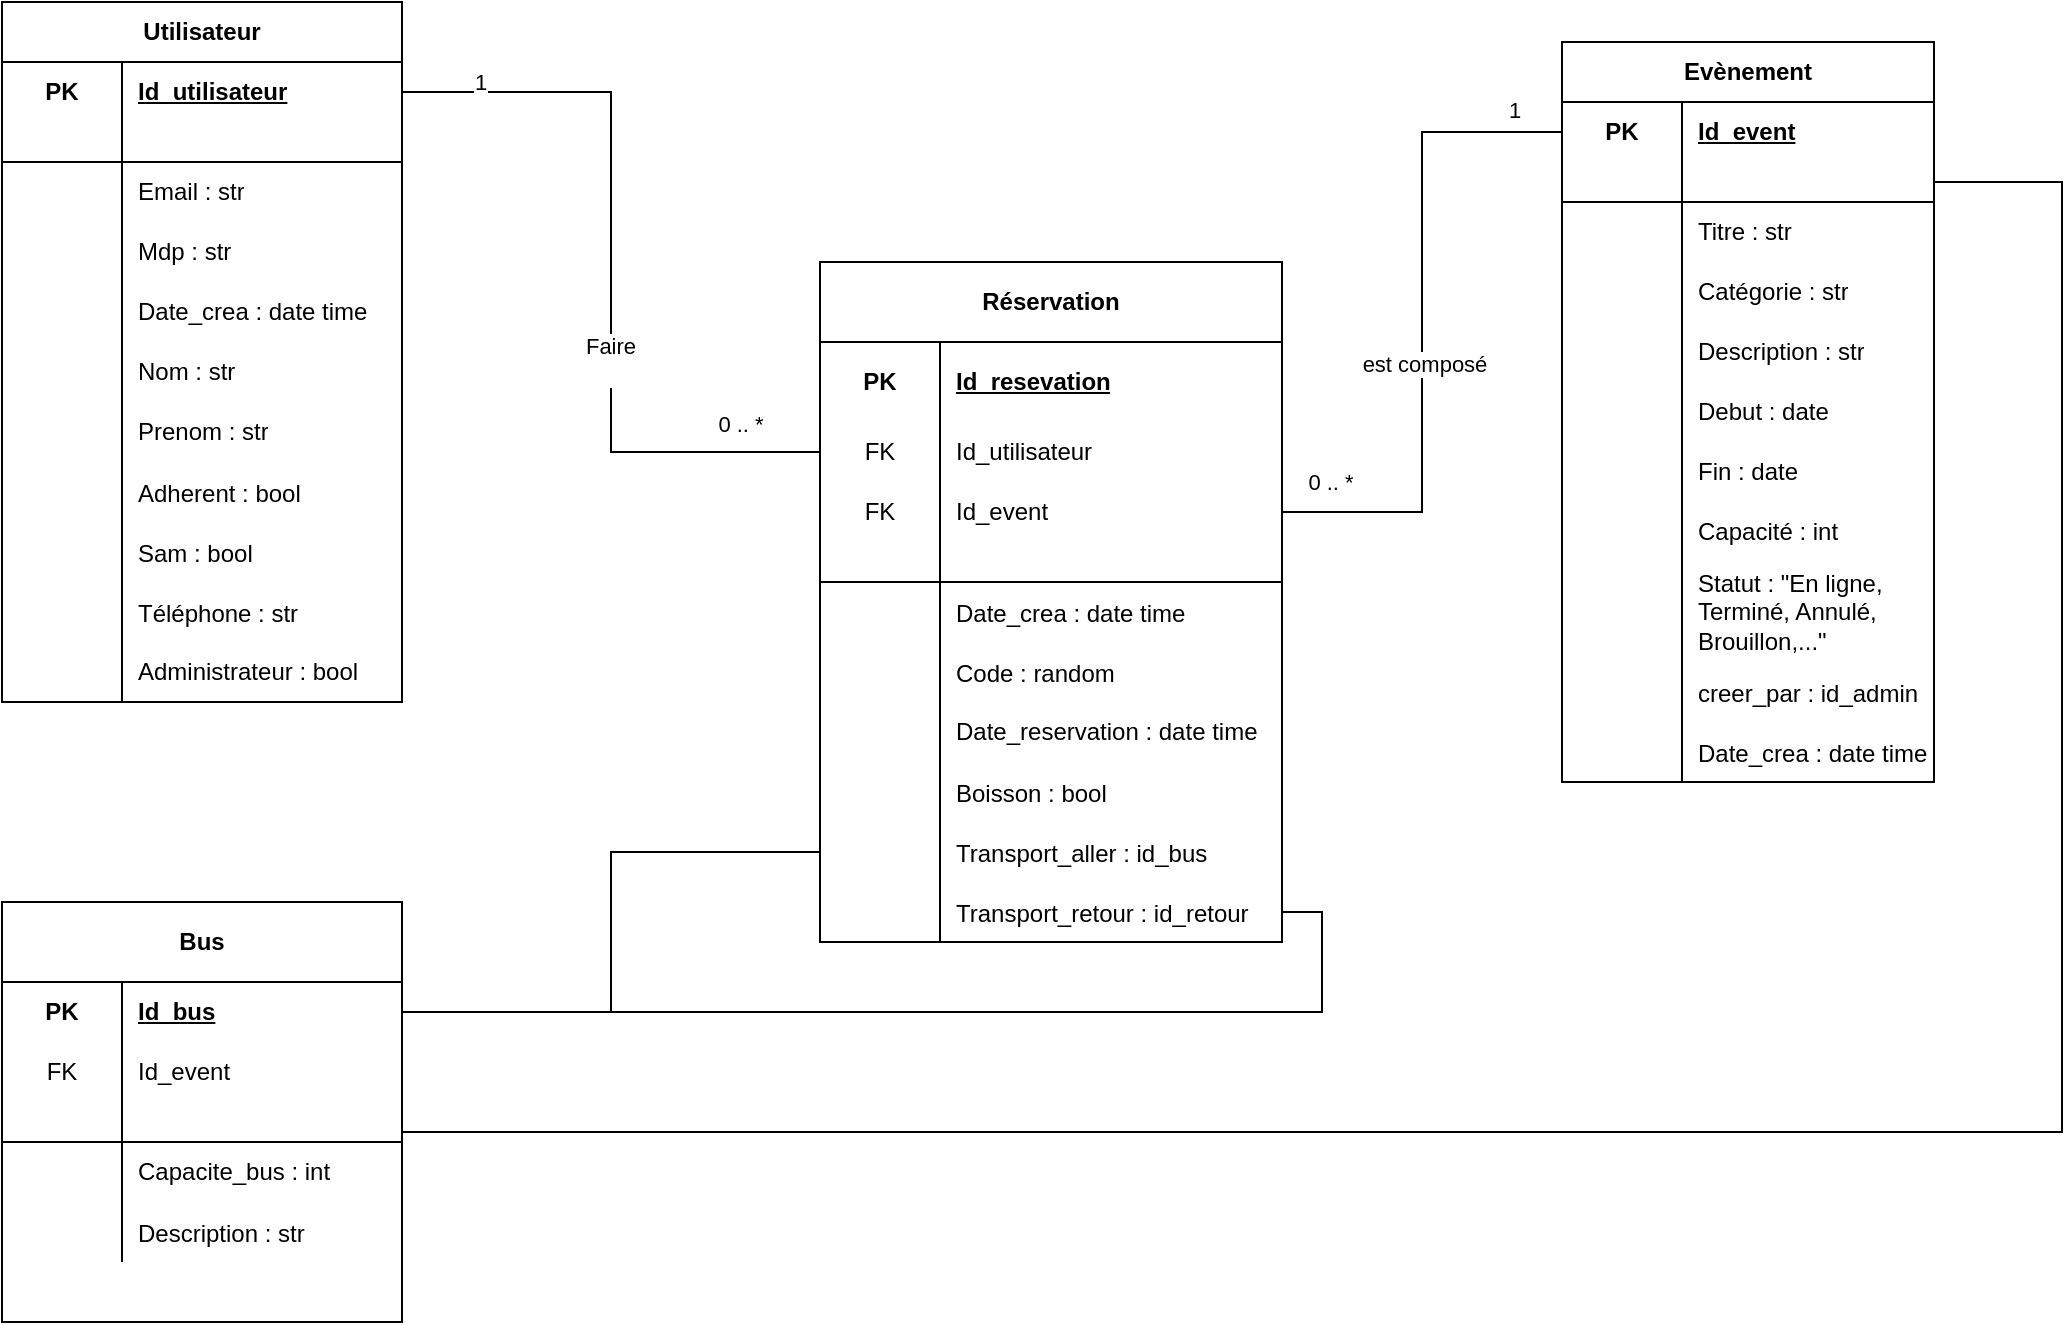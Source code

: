 <mxfile version="28.2.3">
  <diagram name="Page-1" id="7T3RkDwCPcvI0YSuwBQ7">
    <mxGraphModel dx="1184" dy="588" grid="1" gridSize="10" guides="1" tooltips="1" connect="1" arrows="1" fold="1" page="1" pageScale="1" pageWidth="1169" pageHeight="827" math="0" shadow="0">
      <root>
        <mxCell id="0" />
        <mxCell id="1" parent="0" />
        <mxCell id="JRKuyxoz-PXcy8sYNfW_-27" value="Utilisateur" style="shape=table;startSize=30;container=1;collapsible=1;childLayout=tableLayout;fixedRows=1;rowLines=0;fontStyle=1;align=center;resizeLast=1;html=1;whiteSpace=wrap;" parent="1" vertex="1">
          <mxGeometry x="60" y="120" width="200" height="350" as="geometry" />
        </mxCell>
        <mxCell id="JRKuyxoz-PXcy8sYNfW_-28" value="" style="shape=tableRow;horizontal=0;startSize=0;swimlaneHead=0;swimlaneBody=0;fillColor=none;collapsible=0;dropTarget=0;points=[[0,0.5],[1,0.5]];portConstraint=eastwest;top=0;left=0;right=0;bottom=0;html=1;" parent="JRKuyxoz-PXcy8sYNfW_-27" vertex="1">
          <mxGeometry y="30" width="200" height="30" as="geometry" />
        </mxCell>
        <mxCell id="JRKuyxoz-PXcy8sYNfW_-29" value="PK" style="shape=partialRectangle;connectable=0;fillColor=none;top=0;left=0;bottom=0;right=0;fontStyle=1;overflow=hidden;html=1;whiteSpace=wrap;" parent="JRKuyxoz-PXcy8sYNfW_-28" vertex="1">
          <mxGeometry width="60" height="30" as="geometry">
            <mxRectangle width="60" height="30" as="alternateBounds" />
          </mxGeometry>
        </mxCell>
        <mxCell id="JRKuyxoz-PXcy8sYNfW_-30" value="Id_utilisateur" style="shape=partialRectangle;connectable=0;fillColor=none;top=0;left=0;bottom=0;right=0;align=left;spacingLeft=6;fontStyle=5;overflow=hidden;html=1;whiteSpace=wrap;" parent="JRKuyxoz-PXcy8sYNfW_-28" vertex="1">
          <mxGeometry x="60" width="140" height="30" as="geometry">
            <mxRectangle width="140" height="30" as="alternateBounds" />
          </mxGeometry>
        </mxCell>
        <mxCell id="JRKuyxoz-PXcy8sYNfW_-31" value="" style="shape=tableRow;horizontal=0;startSize=0;swimlaneHead=0;swimlaneBody=0;fillColor=none;collapsible=0;dropTarget=0;points=[[0,0.5],[1,0.5]];portConstraint=eastwest;top=0;left=0;right=0;bottom=1;html=1;" parent="JRKuyxoz-PXcy8sYNfW_-27" vertex="1">
          <mxGeometry y="60" width="200" height="20" as="geometry" />
        </mxCell>
        <mxCell id="JRKuyxoz-PXcy8sYNfW_-32" value="" style="shape=partialRectangle;connectable=0;fillColor=none;top=0;left=0;bottom=0;right=0;fontStyle=1;overflow=hidden;html=1;whiteSpace=wrap;" parent="JRKuyxoz-PXcy8sYNfW_-31" vertex="1">
          <mxGeometry width="60" height="20" as="geometry">
            <mxRectangle width="60" height="20" as="alternateBounds" />
          </mxGeometry>
        </mxCell>
        <mxCell id="JRKuyxoz-PXcy8sYNfW_-33" value="" style="shape=partialRectangle;connectable=0;fillColor=none;top=0;left=0;bottom=0;right=0;align=left;spacingLeft=6;fontStyle=5;overflow=hidden;html=1;whiteSpace=wrap;" parent="JRKuyxoz-PXcy8sYNfW_-31" vertex="1">
          <mxGeometry x="60" width="140" height="20" as="geometry">
            <mxRectangle width="140" height="20" as="alternateBounds" />
          </mxGeometry>
        </mxCell>
        <mxCell id="JRKuyxoz-PXcy8sYNfW_-34" value="" style="shape=tableRow;horizontal=0;startSize=0;swimlaneHead=0;swimlaneBody=0;fillColor=none;collapsible=0;dropTarget=0;points=[[0,0.5],[1,0.5]];portConstraint=eastwest;top=0;left=0;right=0;bottom=0;html=1;" parent="JRKuyxoz-PXcy8sYNfW_-27" vertex="1">
          <mxGeometry y="80" width="200" height="30" as="geometry" />
        </mxCell>
        <mxCell id="JRKuyxoz-PXcy8sYNfW_-35" value="" style="shape=partialRectangle;connectable=0;fillColor=none;top=0;left=0;bottom=0;right=0;editable=1;overflow=hidden;html=1;whiteSpace=wrap;" parent="JRKuyxoz-PXcy8sYNfW_-34" vertex="1">
          <mxGeometry width="60" height="30" as="geometry">
            <mxRectangle width="60" height="30" as="alternateBounds" />
          </mxGeometry>
        </mxCell>
        <mxCell id="JRKuyxoz-PXcy8sYNfW_-36" value="Email : str" style="shape=partialRectangle;connectable=0;fillColor=none;top=0;left=0;bottom=0;right=0;align=left;spacingLeft=6;overflow=hidden;html=1;whiteSpace=wrap;" parent="JRKuyxoz-PXcy8sYNfW_-34" vertex="1">
          <mxGeometry x="60" width="140" height="30" as="geometry">
            <mxRectangle width="140" height="30" as="alternateBounds" />
          </mxGeometry>
        </mxCell>
        <mxCell id="JRKuyxoz-PXcy8sYNfW_-37" value="" style="shape=tableRow;horizontal=0;startSize=0;swimlaneHead=0;swimlaneBody=0;fillColor=none;collapsible=0;dropTarget=0;points=[[0,0.5],[1,0.5]];portConstraint=eastwest;top=0;left=0;right=0;bottom=0;html=1;" parent="JRKuyxoz-PXcy8sYNfW_-27" vertex="1">
          <mxGeometry y="110" width="200" height="30" as="geometry" />
        </mxCell>
        <mxCell id="JRKuyxoz-PXcy8sYNfW_-38" value="" style="shape=partialRectangle;connectable=0;fillColor=none;top=0;left=0;bottom=0;right=0;editable=1;overflow=hidden;html=1;whiteSpace=wrap;" parent="JRKuyxoz-PXcy8sYNfW_-37" vertex="1">
          <mxGeometry width="60" height="30" as="geometry">
            <mxRectangle width="60" height="30" as="alternateBounds" />
          </mxGeometry>
        </mxCell>
        <mxCell id="JRKuyxoz-PXcy8sYNfW_-39" value="Mdp : str" style="shape=partialRectangle;connectable=0;fillColor=none;top=0;left=0;bottom=0;right=0;align=left;spacingLeft=6;overflow=hidden;html=1;whiteSpace=wrap;" parent="JRKuyxoz-PXcy8sYNfW_-37" vertex="1">
          <mxGeometry x="60" width="140" height="30" as="geometry">
            <mxRectangle width="140" height="30" as="alternateBounds" />
          </mxGeometry>
        </mxCell>
        <mxCell id="D_6ku0pOQuccuG8OBl92-4" value="" style="shape=tableRow;horizontal=0;startSize=0;swimlaneHead=0;swimlaneBody=0;fillColor=none;collapsible=0;dropTarget=0;points=[[0,0.5],[1,0.5]];portConstraint=eastwest;top=0;left=0;right=0;bottom=0;html=1;" parent="JRKuyxoz-PXcy8sYNfW_-27" vertex="1">
          <mxGeometry y="140" width="200" height="30" as="geometry" />
        </mxCell>
        <mxCell id="D_6ku0pOQuccuG8OBl92-5" value="" style="shape=partialRectangle;connectable=0;fillColor=none;top=0;left=0;bottom=0;right=0;editable=1;overflow=hidden;html=1;whiteSpace=wrap;" parent="D_6ku0pOQuccuG8OBl92-4" vertex="1">
          <mxGeometry width="60" height="30" as="geometry">
            <mxRectangle width="60" height="30" as="alternateBounds" />
          </mxGeometry>
        </mxCell>
        <mxCell id="D_6ku0pOQuccuG8OBl92-6" value="Date_crea : date time" style="shape=partialRectangle;connectable=0;fillColor=none;top=0;left=0;bottom=0;right=0;align=left;spacingLeft=6;overflow=hidden;html=1;whiteSpace=wrap;" parent="D_6ku0pOQuccuG8OBl92-4" vertex="1">
          <mxGeometry x="60" width="140" height="30" as="geometry">
            <mxRectangle width="140" height="30" as="alternateBounds" />
          </mxGeometry>
        </mxCell>
        <mxCell id="D_6ku0pOQuccuG8OBl92-7" value="" style="shape=tableRow;horizontal=0;startSize=0;swimlaneHead=0;swimlaneBody=0;fillColor=none;collapsible=0;dropTarget=0;points=[[0,0.5],[1,0.5]];portConstraint=eastwest;top=0;left=0;right=0;bottom=0;html=1;" parent="JRKuyxoz-PXcy8sYNfW_-27" vertex="1">
          <mxGeometry y="170" width="200" height="30" as="geometry" />
        </mxCell>
        <mxCell id="D_6ku0pOQuccuG8OBl92-8" value="" style="shape=partialRectangle;connectable=0;fillColor=none;top=0;left=0;bottom=0;right=0;editable=1;overflow=hidden;html=1;whiteSpace=wrap;" parent="D_6ku0pOQuccuG8OBl92-7" vertex="1">
          <mxGeometry width="60" height="30" as="geometry">
            <mxRectangle width="60" height="30" as="alternateBounds" />
          </mxGeometry>
        </mxCell>
        <mxCell id="D_6ku0pOQuccuG8OBl92-9" value="Nom : str" style="shape=partialRectangle;connectable=0;fillColor=none;top=0;left=0;bottom=0;right=0;align=left;spacingLeft=6;overflow=hidden;html=1;whiteSpace=wrap;" parent="D_6ku0pOQuccuG8OBl92-7" vertex="1">
          <mxGeometry x="60" width="140" height="30" as="geometry">
            <mxRectangle width="140" height="30" as="alternateBounds" />
          </mxGeometry>
        </mxCell>
        <mxCell id="D_6ku0pOQuccuG8OBl92-10" value="" style="shape=tableRow;horizontal=0;startSize=0;swimlaneHead=0;swimlaneBody=0;fillColor=none;collapsible=0;dropTarget=0;points=[[0,0.5],[1,0.5]];portConstraint=eastwest;top=0;left=0;right=0;bottom=0;html=1;" parent="JRKuyxoz-PXcy8sYNfW_-27" vertex="1">
          <mxGeometry y="200" width="200" height="30" as="geometry" />
        </mxCell>
        <mxCell id="D_6ku0pOQuccuG8OBl92-11" value="" style="shape=partialRectangle;connectable=0;fillColor=none;top=0;left=0;bottom=0;right=0;editable=1;overflow=hidden;html=1;whiteSpace=wrap;" parent="D_6ku0pOQuccuG8OBl92-10" vertex="1">
          <mxGeometry width="60" height="30" as="geometry">
            <mxRectangle width="60" height="30" as="alternateBounds" />
          </mxGeometry>
        </mxCell>
        <mxCell id="D_6ku0pOQuccuG8OBl92-12" value="Prenom : str" style="shape=partialRectangle;connectable=0;fillColor=none;top=0;left=0;bottom=0;right=0;align=left;spacingLeft=6;overflow=hidden;html=1;whiteSpace=wrap;" parent="D_6ku0pOQuccuG8OBl92-10" vertex="1">
          <mxGeometry x="60" width="140" height="30" as="geometry">
            <mxRectangle width="140" height="30" as="alternateBounds" />
          </mxGeometry>
        </mxCell>
        <mxCell id="5gYkicxAZJYEm7UIIAIP-82" value="" style="shape=tableRow;horizontal=0;startSize=0;swimlaneHead=0;swimlaneBody=0;fillColor=none;collapsible=0;dropTarget=0;points=[[0,0.5],[1,0.5]];portConstraint=eastwest;top=0;left=0;right=0;bottom=0;" parent="JRKuyxoz-PXcy8sYNfW_-27" vertex="1">
          <mxGeometry y="230" width="200" height="30" as="geometry" />
        </mxCell>
        <mxCell id="5gYkicxAZJYEm7UIIAIP-83" value="" style="shape=partialRectangle;connectable=0;fillColor=none;top=0;left=0;bottom=0;right=0;editable=1;overflow=hidden;" parent="5gYkicxAZJYEm7UIIAIP-82" vertex="1">
          <mxGeometry width="60" height="30" as="geometry">
            <mxRectangle width="60" height="30" as="alternateBounds" />
          </mxGeometry>
        </mxCell>
        <mxCell id="5gYkicxAZJYEm7UIIAIP-84" value="Adherent : bool" style="shape=partialRectangle;connectable=0;fillColor=none;top=0;left=0;bottom=0;right=0;align=left;spacingLeft=6;overflow=hidden;" parent="5gYkicxAZJYEm7UIIAIP-82" vertex="1">
          <mxGeometry x="60" width="140" height="30" as="geometry">
            <mxRectangle width="140" height="30" as="alternateBounds" />
          </mxGeometry>
        </mxCell>
        <mxCell id="5gYkicxAZJYEm7UIIAIP-85" value="" style="shape=tableRow;horizontal=0;startSize=0;swimlaneHead=0;swimlaneBody=0;fillColor=none;collapsible=0;dropTarget=0;points=[[0,0.5],[1,0.5]];portConstraint=eastwest;top=0;left=0;right=0;bottom=0;" parent="JRKuyxoz-PXcy8sYNfW_-27" vertex="1">
          <mxGeometry y="260" width="200" height="30" as="geometry" />
        </mxCell>
        <mxCell id="5gYkicxAZJYEm7UIIAIP-86" value="" style="shape=partialRectangle;connectable=0;fillColor=none;top=0;left=0;bottom=0;right=0;editable=1;overflow=hidden;" parent="5gYkicxAZJYEm7UIIAIP-85" vertex="1">
          <mxGeometry width="60" height="30" as="geometry">
            <mxRectangle width="60" height="30" as="alternateBounds" />
          </mxGeometry>
        </mxCell>
        <mxCell id="5gYkicxAZJYEm7UIIAIP-87" value="Sam : bool" style="shape=partialRectangle;connectable=0;fillColor=none;top=0;left=0;bottom=0;right=0;align=left;spacingLeft=6;overflow=hidden;" parent="5gYkicxAZJYEm7UIIAIP-85" vertex="1">
          <mxGeometry x="60" width="140" height="30" as="geometry">
            <mxRectangle width="140" height="30" as="alternateBounds" />
          </mxGeometry>
        </mxCell>
        <mxCell id="5gYkicxAZJYEm7UIIAIP-73" value="" style="shape=tableRow;horizontal=0;startSize=0;swimlaneHead=0;swimlaneBody=0;fillColor=none;collapsible=0;dropTarget=0;points=[[0,0.5],[1,0.5]];portConstraint=eastwest;top=0;left=0;right=0;bottom=0;" parent="JRKuyxoz-PXcy8sYNfW_-27" vertex="1">
          <mxGeometry y="290" width="200" height="30" as="geometry" />
        </mxCell>
        <mxCell id="5gYkicxAZJYEm7UIIAIP-74" value="" style="shape=partialRectangle;connectable=0;fillColor=none;top=0;left=0;bottom=0;right=0;editable=1;overflow=hidden;" parent="5gYkicxAZJYEm7UIIAIP-73" vertex="1">
          <mxGeometry width="60" height="30" as="geometry">
            <mxRectangle width="60" height="30" as="alternateBounds" />
          </mxGeometry>
        </mxCell>
        <mxCell id="5gYkicxAZJYEm7UIIAIP-75" value="Téléphone : str" style="shape=partialRectangle;connectable=0;fillColor=none;top=0;left=0;bottom=0;right=0;align=left;spacingLeft=6;overflow=hidden;" parent="5gYkicxAZJYEm7UIIAIP-73" vertex="1">
          <mxGeometry x="60" width="140" height="30" as="geometry">
            <mxRectangle width="140" height="30" as="alternateBounds" />
          </mxGeometry>
        </mxCell>
        <mxCell id="D_6ku0pOQuccuG8OBl92-13" value="" style="shape=tableRow;horizontal=0;startSize=0;swimlaneHead=0;swimlaneBody=0;fillColor=none;collapsible=0;dropTarget=0;points=[[0,0.5],[1,0.5]];portConstraint=eastwest;top=0;left=0;right=0;bottom=0;html=1;" parent="JRKuyxoz-PXcy8sYNfW_-27" vertex="1">
          <mxGeometry y="320" width="200" height="30" as="geometry" />
        </mxCell>
        <mxCell id="D_6ku0pOQuccuG8OBl92-14" value="" style="shape=partialRectangle;connectable=0;fillColor=none;top=0;left=0;bottom=0;right=0;editable=1;overflow=hidden;html=1;whiteSpace=wrap;" parent="D_6ku0pOQuccuG8OBl92-13" vertex="1">
          <mxGeometry width="60" height="30" as="geometry">
            <mxRectangle width="60" height="30" as="alternateBounds" />
          </mxGeometry>
        </mxCell>
        <mxCell id="D_6ku0pOQuccuG8OBl92-15" value="Administrateur : bool" style="shape=partialRectangle;connectable=0;fillColor=none;top=0;left=0;bottom=0;right=0;align=left;spacingLeft=6;overflow=hidden;html=1;whiteSpace=wrap;" parent="D_6ku0pOQuccuG8OBl92-13" vertex="1">
          <mxGeometry x="60" width="140" height="30" as="geometry">
            <mxRectangle width="140" height="30" as="alternateBounds" />
          </mxGeometry>
        </mxCell>
        <mxCell id="JRKuyxoz-PXcy8sYNfW_-40" value="Evènement" style="shape=table;startSize=30;container=1;collapsible=1;childLayout=tableLayout;fixedRows=1;rowLines=0;fontStyle=1;align=center;resizeLast=1;html=1;whiteSpace=wrap;" parent="1" vertex="1">
          <mxGeometry x="840" y="140" width="186" height="370" as="geometry" />
        </mxCell>
        <mxCell id="JRKuyxoz-PXcy8sYNfW_-41" value="" style="shape=tableRow;horizontal=0;startSize=0;swimlaneHead=0;swimlaneBody=0;fillColor=none;collapsible=0;dropTarget=0;points=[[0,0.5],[1,0.5]];portConstraint=eastwest;top=0;left=0;right=0;bottom=0;html=1;" parent="JRKuyxoz-PXcy8sYNfW_-40" vertex="1">
          <mxGeometry y="30" width="186" height="30" as="geometry" />
        </mxCell>
        <mxCell id="JRKuyxoz-PXcy8sYNfW_-42" value="PK" style="shape=partialRectangle;connectable=0;fillColor=none;top=0;left=0;bottom=0;right=0;fontStyle=1;overflow=hidden;html=1;whiteSpace=wrap;" parent="JRKuyxoz-PXcy8sYNfW_-41" vertex="1">
          <mxGeometry width="60" height="30" as="geometry">
            <mxRectangle width="60" height="30" as="alternateBounds" />
          </mxGeometry>
        </mxCell>
        <mxCell id="JRKuyxoz-PXcy8sYNfW_-43" value="Id_event" style="shape=partialRectangle;connectable=0;fillColor=none;top=0;left=0;bottom=0;right=0;align=left;spacingLeft=6;fontStyle=5;overflow=hidden;html=1;whiteSpace=wrap;" parent="JRKuyxoz-PXcy8sYNfW_-41" vertex="1">
          <mxGeometry x="60" width="126" height="30" as="geometry">
            <mxRectangle width="126" height="30" as="alternateBounds" />
          </mxGeometry>
        </mxCell>
        <mxCell id="JRKuyxoz-PXcy8sYNfW_-44" value="" style="shape=tableRow;horizontal=0;startSize=0;swimlaneHead=0;swimlaneBody=0;fillColor=none;collapsible=0;dropTarget=0;points=[[0,0.5],[1,0.5]];portConstraint=eastwest;top=0;left=0;right=0;bottom=1;html=1;" parent="JRKuyxoz-PXcy8sYNfW_-40" vertex="1">
          <mxGeometry y="60" width="186" height="20" as="geometry" />
        </mxCell>
        <mxCell id="JRKuyxoz-PXcy8sYNfW_-45" value="" style="shape=partialRectangle;connectable=0;fillColor=none;top=0;left=0;bottom=0;right=0;fontStyle=1;overflow=hidden;html=1;whiteSpace=wrap;" parent="JRKuyxoz-PXcy8sYNfW_-44" vertex="1">
          <mxGeometry width="60" height="20" as="geometry">
            <mxRectangle width="60" height="20" as="alternateBounds" />
          </mxGeometry>
        </mxCell>
        <mxCell id="JRKuyxoz-PXcy8sYNfW_-46" value="" style="shape=partialRectangle;connectable=0;fillColor=none;top=0;left=0;bottom=0;right=0;align=left;spacingLeft=6;fontStyle=5;overflow=hidden;html=1;whiteSpace=wrap;" parent="JRKuyxoz-PXcy8sYNfW_-44" vertex="1">
          <mxGeometry x="60" width="126" height="20" as="geometry">
            <mxRectangle width="126" height="20" as="alternateBounds" />
          </mxGeometry>
        </mxCell>
        <mxCell id="JRKuyxoz-PXcy8sYNfW_-47" value="" style="shape=tableRow;horizontal=0;startSize=0;swimlaneHead=0;swimlaneBody=0;fillColor=none;collapsible=0;dropTarget=0;points=[[0,0.5],[1,0.5]];portConstraint=eastwest;top=0;left=0;right=0;bottom=0;html=1;" parent="JRKuyxoz-PXcy8sYNfW_-40" vertex="1">
          <mxGeometry y="80" width="186" height="30" as="geometry" />
        </mxCell>
        <mxCell id="JRKuyxoz-PXcy8sYNfW_-48" value="" style="shape=partialRectangle;connectable=0;fillColor=none;top=0;left=0;bottom=0;right=0;editable=1;overflow=hidden;html=1;whiteSpace=wrap;" parent="JRKuyxoz-PXcy8sYNfW_-47" vertex="1">
          <mxGeometry width="60" height="30" as="geometry">
            <mxRectangle width="60" height="30" as="alternateBounds" />
          </mxGeometry>
        </mxCell>
        <mxCell id="JRKuyxoz-PXcy8sYNfW_-49" value="Titre : str" style="shape=partialRectangle;connectable=0;fillColor=none;top=0;left=0;bottom=0;right=0;align=left;spacingLeft=6;overflow=hidden;html=1;whiteSpace=wrap;" parent="JRKuyxoz-PXcy8sYNfW_-47" vertex="1">
          <mxGeometry x="60" width="126" height="30" as="geometry">
            <mxRectangle width="126" height="30" as="alternateBounds" />
          </mxGeometry>
        </mxCell>
        <mxCell id="JRKuyxoz-PXcy8sYNfW_-50" value="" style="shape=tableRow;horizontal=0;startSize=0;swimlaneHead=0;swimlaneBody=0;fillColor=none;collapsible=0;dropTarget=0;points=[[0,0.5],[1,0.5]];portConstraint=eastwest;top=0;left=0;right=0;bottom=0;html=1;" parent="JRKuyxoz-PXcy8sYNfW_-40" vertex="1">
          <mxGeometry y="110" width="186" height="30" as="geometry" />
        </mxCell>
        <mxCell id="JRKuyxoz-PXcy8sYNfW_-51" value="" style="shape=partialRectangle;connectable=0;fillColor=none;top=0;left=0;bottom=0;right=0;editable=1;overflow=hidden;html=1;whiteSpace=wrap;" parent="JRKuyxoz-PXcy8sYNfW_-50" vertex="1">
          <mxGeometry width="60" height="30" as="geometry">
            <mxRectangle width="60" height="30" as="alternateBounds" />
          </mxGeometry>
        </mxCell>
        <mxCell id="JRKuyxoz-PXcy8sYNfW_-52" value="Catégorie : str" style="shape=partialRectangle;connectable=0;fillColor=none;top=0;left=0;bottom=0;right=0;align=left;spacingLeft=6;overflow=hidden;html=1;whiteSpace=wrap;" parent="JRKuyxoz-PXcy8sYNfW_-50" vertex="1">
          <mxGeometry x="60" width="126" height="30" as="geometry">
            <mxRectangle width="126" height="30" as="alternateBounds" />
          </mxGeometry>
        </mxCell>
        <mxCell id="JRKuyxoz-PXcy8sYNfW_-54" value="" style="shape=tableRow;horizontal=0;startSize=0;swimlaneHead=0;swimlaneBody=0;fillColor=none;collapsible=0;dropTarget=0;points=[[0,0.5],[1,0.5]];portConstraint=eastwest;top=0;left=0;right=0;bottom=0;html=1;" parent="JRKuyxoz-PXcy8sYNfW_-40" vertex="1">
          <mxGeometry y="140" width="186" height="30" as="geometry" />
        </mxCell>
        <mxCell id="JRKuyxoz-PXcy8sYNfW_-55" value="" style="shape=partialRectangle;connectable=0;fillColor=none;top=0;left=0;bottom=0;right=0;editable=1;overflow=hidden;html=1;whiteSpace=wrap;" parent="JRKuyxoz-PXcy8sYNfW_-54" vertex="1">
          <mxGeometry width="60" height="30" as="geometry">
            <mxRectangle width="60" height="30" as="alternateBounds" />
          </mxGeometry>
        </mxCell>
        <mxCell id="JRKuyxoz-PXcy8sYNfW_-56" value="Description : str" style="shape=partialRectangle;connectable=0;fillColor=none;top=0;left=0;bottom=0;right=0;align=left;spacingLeft=6;overflow=hidden;html=1;whiteSpace=wrap;" parent="JRKuyxoz-PXcy8sYNfW_-54" vertex="1">
          <mxGeometry x="60" width="126" height="30" as="geometry">
            <mxRectangle width="126" height="30" as="alternateBounds" />
          </mxGeometry>
        </mxCell>
        <mxCell id="JRKuyxoz-PXcy8sYNfW_-57" value="" style="shape=tableRow;horizontal=0;startSize=0;swimlaneHead=0;swimlaneBody=0;fillColor=none;collapsible=0;dropTarget=0;points=[[0,0.5],[1,0.5]];portConstraint=eastwest;top=0;left=0;right=0;bottom=0;html=1;" parent="JRKuyxoz-PXcy8sYNfW_-40" vertex="1">
          <mxGeometry y="170" width="186" height="30" as="geometry" />
        </mxCell>
        <mxCell id="JRKuyxoz-PXcy8sYNfW_-58" value="" style="shape=partialRectangle;connectable=0;fillColor=none;top=0;left=0;bottom=0;right=0;editable=1;overflow=hidden;html=1;whiteSpace=wrap;" parent="JRKuyxoz-PXcy8sYNfW_-57" vertex="1">
          <mxGeometry width="60" height="30" as="geometry">
            <mxRectangle width="60" height="30" as="alternateBounds" />
          </mxGeometry>
        </mxCell>
        <mxCell id="JRKuyxoz-PXcy8sYNfW_-59" value="Debut : date" style="shape=partialRectangle;connectable=0;fillColor=none;top=0;left=0;bottom=0;right=0;align=left;spacingLeft=6;overflow=hidden;html=1;whiteSpace=wrap;" parent="JRKuyxoz-PXcy8sYNfW_-57" vertex="1">
          <mxGeometry x="60" width="126" height="30" as="geometry">
            <mxRectangle width="126" height="30" as="alternateBounds" />
          </mxGeometry>
        </mxCell>
        <mxCell id="JRKuyxoz-PXcy8sYNfW_-79" value="" style="shape=tableRow;horizontal=0;startSize=0;swimlaneHead=0;swimlaneBody=0;fillColor=none;collapsible=0;dropTarget=0;points=[[0,0.5],[1,0.5]];portConstraint=eastwest;top=0;left=0;right=0;bottom=0;html=1;" parent="JRKuyxoz-PXcy8sYNfW_-40" vertex="1">
          <mxGeometry y="200" width="186" height="30" as="geometry" />
        </mxCell>
        <mxCell id="JRKuyxoz-PXcy8sYNfW_-80" value="" style="shape=partialRectangle;connectable=0;fillColor=none;top=0;left=0;bottom=0;right=0;editable=1;overflow=hidden;html=1;whiteSpace=wrap;" parent="JRKuyxoz-PXcy8sYNfW_-79" vertex="1">
          <mxGeometry width="60" height="30" as="geometry">
            <mxRectangle width="60" height="30" as="alternateBounds" />
          </mxGeometry>
        </mxCell>
        <mxCell id="JRKuyxoz-PXcy8sYNfW_-81" value="Fin : date" style="shape=partialRectangle;connectable=0;fillColor=none;top=0;left=0;bottom=0;right=0;align=left;spacingLeft=6;overflow=hidden;html=1;whiteSpace=wrap;" parent="JRKuyxoz-PXcy8sYNfW_-79" vertex="1">
          <mxGeometry x="60" width="126" height="30" as="geometry">
            <mxRectangle width="126" height="30" as="alternateBounds" />
          </mxGeometry>
        </mxCell>
        <mxCell id="JRKuyxoz-PXcy8sYNfW_-82" value="" style="shape=tableRow;horizontal=0;startSize=0;swimlaneHead=0;swimlaneBody=0;fillColor=none;collapsible=0;dropTarget=0;points=[[0,0.5],[1,0.5]];portConstraint=eastwest;top=0;left=0;right=0;bottom=0;html=1;" parent="JRKuyxoz-PXcy8sYNfW_-40" vertex="1">
          <mxGeometry y="230" width="186" height="30" as="geometry" />
        </mxCell>
        <mxCell id="JRKuyxoz-PXcy8sYNfW_-83" value="" style="shape=partialRectangle;connectable=0;fillColor=none;top=0;left=0;bottom=0;right=0;editable=1;overflow=hidden;html=1;whiteSpace=wrap;" parent="JRKuyxoz-PXcy8sYNfW_-82" vertex="1">
          <mxGeometry width="60" height="30" as="geometry">
            <mxRectangle width="60" height="30" as="alternateBounds" />
          </mxGeometry>
        </mxCell>
        <mxCell id="JRKuyxoz-PXcy8sYNfW_-84" value="Capacité : int" style="shape=partialRectangle;connectable=0;fillColor=none;top=0;left=0;bottom=0;right=0;align=left;spacingLeft=6;overflow=hidden;html=1;whiteSpace=wrap;" parent="JRKuyxoz-PXcy8sYNfW_-82" vertex="1">
          <mxGeometry x="60" width="126" height="30" as="geometry">
            <mxRectangle width="126" height="30" as="alternateBounds" />
          </mxGeometry>
        </mxCell>
        <mxCell id="JRKuyxoz-PXcy8sYNfW_-88" value="" style="shape=tableRow;horizontal=0;startSize=0;swimlaneHead=0;swimlaneBody=0;fillColor=none;collapsible=0;dropTarget=0;points=[[0,0.5],[1,0.5]];portConstraint=eastwest;top=0;left=0;right=0;bottom=0;html=1;" parent="JRKuyxoz-PXcy8sYNfW_-40" vertex="1">
          <mxGeometry y="260" width="186" height="50" as="geometry" />
        </mxCell>
        <mxCell id="JRKuyxoz-PXcy8sYNfW_-89" value="" style="shape=partialRectangle;connectable=0;fillColor=none;top=0;left=0;bottom=0;right=0;editable=1;overflow=hidden;html=1;whiteSpace=wrap;" parent="JRKuyxoz-PXcy8sYNfW_-88" vertex="1">
          <mxGeometry width="60" height="50" as="geometry">
            <mxRectangle width="60" height="50" as="alternateBounds" />
          </mxGeometry>
        </mxCell>
        <mxCell id="JRKuyxoz-PXcy8sYNfW_-90" value="Statut : &quot;En ligne, Terminé, Annulé, Brouillon,...&quot;&amp;nbsp;&amp;nbsp;" style="shape=partialRectangle;connectable=0;fillColor=none;top=0;left=0;bottom=0;right=0;align=left;spacingLeft=6;overflow=hidden;html=1;whiteSpace=wrap;" parent="JRKuyxoz-PXcy8sYNfW_-88" vertex="1">
          <mxGeometry x="60" width="126" height="50" as="geometry">
            <mxRectangle width="126" height="50" as="alternateBounds" />
          </mxGeometry>
        </mxCell>
        <mxCell id="5gYkicxAZJYEm7UIIAIP-107" value="" style="shape=tableRow;horizontal=0;startSize=0;swimlaneHead=0;swimlaneBody=0;fillColor=none;collapsible=0;dropTarget=0;points=[[0,0.5],[1,0.5]];portConstraint=eastwest;top=0;left=0;right=0;bottom=0;" parent="JRKuyxoz-PXcy8sYNfW_-40" vertex="1">
          <mxGeometry y="310" width="186" height="30" as="geometry" />
        </mxCell>
        <mxCell id="5gYkicxAZJYEm7UIIAIP-108" value="" style="shape=partialRectangle;connectable=0;fillColor=none;top=0;left=0;bottom=0;right=0;editable=1;overflow=hidden;" parent="5gYkicxAZJYEm7UIIAIP-107" vertex="1">
          <mxGeometry width="60" height="30" as="geometry">
            <mxRectangle width="60" height="30" as="alternateBounds" />
          </mxGeometry>
        </mxCell>
        <mxCell id="5gYkicxAZJYEm7UIIAIP-109" value="creer_par : id_admin" style="shape=partialRectangle;connectable=0;fillColor=none;top=0;left=0;bottom=0;right=0;align=left;spacingLeft=6;overflow=hidden;" parent="5gYkicxAZJYEm7UIIAIP-107" vertex="1">
          <mxGeometry x="60" width="126" height="30" as="geometry">
            <mxRectangle width="126" height="30" as="alternateBounds" />
          </mxGeometry>
        </mxCell>
        <mxCell id="5gYkicxAZJYEm7UIIAIP-114" value="" style="shape=tableRow;horizontal=0;startSize=0;swimlaneHead=0;swimlaneBody=0;fillColor=none;collapsible=0;dropTarget=0;points=[[0,0.5],[1,0.5]];portConstraint=eastwest;top=0;left=0;right=0;bottom=0;" parent="JRKuyxoz-PXcy8sYNfW_-40" vertex="1">
          <mxGeometry y="340" width="186" height="30" as="geometry" />
        </mxCell>
        <mxCell id="5gYkicxAZJYEm7UIIAIP-115" value="" style="shape=partialRectangle;connectable=0;fillColor=none;top=0;left=0;bottom=0;right=0;editable=1;overflow=hidden;" parent="5gYkicxAZJYEm7UIIAIP-114" vertex="1">
          <mxGeometry width="60" height="30" as="geometry">
            <mxRectangle width="60" height="30" as="alternateBounds" />
          </mxGeometry>
        </mxCell>
        <mxCell id="5gYkicxAZJYEm7UIIAIP-116" value="Date_crea : date time" style="shape=partialRectangle;connectable=0;fillColor=none;top=0;left=0;bottom=0;right=0;align=left;spacingLeft=6;overflow=hidden;" parent="5gYkicxAZJYEm7UIIAIP-114" vertex="1">
          <mxGeometry x="60" width="126" height="30" as="geometry">
            <mxRectangle width="126" height="30" as="alternateBounds" />
          </mxGeometry>
        </mxCell>
        <mxCell id="JRKuyxoz-PXcy8sYNfW_-14" value="Réservation" style="shape=table;startSize=40;container=1;collapsible=1;childLayout=tableLayout;fixedRows=1;rowLines=0;fontStyle=1;align=center;resizeLast=1;html=1;whiteSpace=wrap;movable=1;resizable=1;rotatable=1;deletable=1;editable=1;locked=0;connectable=1;" parent="1" vertex="1">
          <mxGeometry x="469" y="250" width="231" height="340" as="geometry" />
        </mxCell>
        <mxCell id="JRKuyxoz-PXcy8sYNfW_-15" value="" style="shape=tableRow;horizontal=0;startSize=0;swimlaneHead=0;swimlaneBody=0;fillColor=none;collapsible=0;dropTarget=0;points=[[0,0.5],[1,0.5]];portConstraint=eastwest;top=0;left=0;right=0;bottom=0;html=1;" parent="JRKuyxoz-PXcy8sYNfW_-14" vertex="1">
          <mxGeometry y="40" width="231" height="40" as="geometry" />
        </mxCell>
        <mxCell id="JRKuyxoz-PXcy8sYNfW_-16" value="PK" style="shape=partialRectangle;connectable=0;fillColor=none;top=0;left=0;bottom=0;right=0;fontStyle=1;overflow=hidden;html=1;whiteSpace=wrap;" parent="JRKuyxoz-PXcy8sYNfW_-15" vertex="1">
          <mxGeometry width="60" height="40" as="geometry">
            <mxRectangle width="60" height="40" as="alternateBounds" />
          </mxGeometry>
        </mxCell>
        <mxCell id="JRKuyxoz-PXcy8sYNfW_-17" value="Id_resevation" style="shape=partialRectangle;connectable=0;fillColor=none;top=0;left=0;bottom=0;right=0;align=left;spacingLeft=6;fontStyle=5;overflow=hidden;html=1;whiteSpace=wrap;" parent="JRKuyxoz-PXcy8sYNfW_-15" vertex="1">
          <mxGeometry x="60" width="171" height="40" as="geometry">
            <mxRectangle width="171" height="40" as="alternateBounds" />
          </mxGeometry>
        </mxCell>
        <mxCell id="5gYkicxAZJYEm7UIIAIP-54" value="" style="shape=tableRow;horizontal=0;startSize=0;swimlaneHead=0;swimlaneBody=0;fillColor=none;collapsible=0;dropTarget=0;points=[[0,0.5],[1,0.5]];portConstraint=eastwest;top=0;left=0;right=0;bottom=0;" parent="JRKuyxoz-PXcy8sYNfW_-14" vertex="1">
          <mxGeometry y="80" width="231" height="30" as="geometry" />
        </mxCell>
        <mxCell id="5gYkicxAZJYEm7UIIAIP-55" value="FK" style="shape=partialRectangle;connectable=0;fillColor=none;top=0;left=0;bottom=0;right=0;fontStyle=0;overflow=hidden;whiteSpace=wrap;html=1;" parent="5gYkicxAZJYEm7UIIAIP-54" vertex="1">
          <mxGeometry width="60" height="30" as="geometry">
            <mxRectangle width="60" height="30" as="alternateBounds" />
          </mxGeometry>
        </mxCell>
        <mxCell id="5gYkicxAZJYEm7UIIAIP-56" value="Id_utilisateur" style="shape=partialRectangle;connectable=0;fillColor=none;top=0;left=0;bottom=0;right=0;align=left;spacingLeft=6;fontStyle=0;overflow=hidden;whiteSpace=wrap;html=1;" parent="5gYkicxAZJYEm7UIIAIP-54" vertex="1">
          <mxGeometry x="60" width="171" height="30" as="geometry">
            <mxRectangle width="171" height="30" as="alternateBounds" />
          </mxGeometry>
        </mxCell>
        <mxCell id="5gYkicxAZJYEm7UIIAIP-57" value="" style="shape=tableRow;horizontal=0;startSize=0;swimlaneHead=0;swimlaneBody=0;fillColor=none;collapsible=0;dropTarget=0;points=[[0,0.5],[1,0.5]];portConstraint=eastwest;top=0;left=0;right=0;bottom=0;" parent="JRKuyxoz-PXcy8sYNfW_-14" vertex="1">
          <mxGeometry y="110" width="231" height="30" as="geometry" />
        </mxCell>
        <mxCell id="5gYkicxAZJYEm7UIIAIP-58" value="FK" style="shape=partialRectangle;connectable=0;fillColor=none;top=0;left=0;bottom=0;right=0;fontStyle=0;overflow=hidden;whiteSpace=wrap;html=1;" parent="5gYkicxAZJYEm7UIIAIP-57" vertex="1">
          <mxGeometry width="60" height="30" as="geometry">
            <mxRectangle width="60" height="30" as="alternateBounds" />
          </mxGeometry>
        </mxCell>
        <mxCell id="5gYkicxAZJYEm7UIIAIP-59" value="Id_event" style="shape=partialRectangle;connectable=0;fillColor=none;top=0;left=0;bottom=0;right=0;align=left;spacingLeft=6;fontStyle=0;overflow=hidden;whiteSpace=wrap;html=1;" parent="5gYkicxAZJYEm7UIIAIP-57" vertex="1">
          <mxGeometry x="60" width="171" height="30" as="geometry">
            <mxRectangle width="171" height="30" as="alternateBounds" />
          </mxGeometry>
        </mxCell>
        <mxCell id="JRKuyxoz-PXcy8sYNfW_-18" value="" style="shape=tableRow;horizontal=0;startSize=0;swimlaneHead=0;swimlaneBody=0;fillColor=none;collapsible=0;dropTarget=0;points=[[0,0.5],[1,0.5]];portConstraint=eastwest;top=0;left=0;right=0;bottom=1;html=1;" parent="JRKuyxoz-PXcy8sYNfW_-14" vertex="1">
          <mxGeometry y="140" width="231" height="20" as="geometry" />
        </mxCell>
        <mxCell id="JRKuyxoz-PXcy8sYNfW_-19" value="" style="shape=partialRectangle;connectable=0;fillColor=none;top=0;left=0;bottom=0;right=0;fontStyle=1;overflow=hidden;html=1;whiteSpace=wrap;" parent="JRKuyxoz-PXcy8sYNfW_-18" vertex="1">
          <mxGeometry width="60" height="20" as="geometry">
            <mxRectangle width="60" height="20" as="alternateBounds" />
          </mxGeometry>
        </mxCell>
        <mxCell id="JRKuyxoz-PXcy8sYNfW_-20" value="" style="shape=partialRectangle;connectable=0;fillColor=none;top=0;left=0;bottom=0;right=0;align=left;spacingLeft=6;fontStyle=5;overflow=hidden;html=1;whiteSpace=wrap;" parent="JRKuyxoz-PXcy8sYNfW_-18" vertex="1">
          <mxGeometry x="60" width="171" height="20" as="geometry">
            <mxRectangle width="171" height="20" as="alternateBounds" />
          </mxGeometry>
        </mxCell>
        <mxCell id="5gYkicxAZJYEm7UIIAIP-111" value="" style="shape=tableRow;horizontal=0;startSize=0;swimlaneHead=0;swimlaneBody=0;fillColor=none;collapsible=0;dropTarget=0;points=[[0,0.5],[1,0.5]];portConstraint=eastwest;top=0;left=0;right=0;bottom=0;" parent="JRKuyxoz-PXcy8sYNfW_-14" vertex="1">
          <mxGeometry y="160" width="231" height="30" as="geometry" />
        </mxCell>
        <mxCell id="5gYkicxAZJYEm7UIIAIP-112" value="" style="shape=partialRectangle;connectable=0;fillColor=none;top=0;left=0;bottom=0;right=0;editable=1;overflow=hidden;" parent="5gYkicxAZJYEm7UIIAIP-111" vertex="1">
          <mxGeometry width="60" height="30" as="geometry">
            <mxRectangle width="60" height="30" as="alternateBounds" />
          </mxGeometry>
        </mxCell>
        <mxCell id="5gYkicxAZJYEm7UIIAIP-113" value="Date_crea : date time" style="shape=partialRectangle;connectable=0;fillColor=none;top=0;left=0;bottom=0;right=0;align=left;spacingLeft=6;overflow=hidden;" parent="5gYkicxAZJYEm7UIIAIP-111" vertex="1">
          <mxGeometry x="60" width="171" height="30" as="geometry">
            <mxRectangle width="171" height="30" as="alternateBounds" />
          </mxGeometry>
        </mxCell>
        <mxCell id="5gYkicxAZJYEm7UIIAIP-88" value="" style="shape=tableRow;horizontal=0;startSize=0;swimlaneHead=0;swimlaneBody=0;fillColor=none;collapsible=0;dropTarget=0;points=[[0,0.5],[1,0.5]];portConstraint=eastwest;top=0;left=0;right=0;bottom=0;" parent="JRKuyxoz-PXcy8sYNfW_-14" vertex="1">
          <mxGeometry y="190" width="231" height="30" as="geometry" />
        </mxCell>
        <mxCell id="5gYkicxAZJYEm7UIIAIP-89" value="" style="shape=partialRectangle;connectable=0;fillColor=none;top=0;left=0;bottom=0;right=0;editable=1;overflow=hidden;" parent="5gYkicxAZJYEm7UIIAIP-88" vertex="1">
          <mxGeometry width="60" height="30" as="geometry">
            <mxRectangle width="60" height="30" as="alternateBounds" />
          </mxGeometry>
        </mxCell>
        <mxCell id="5gYkicxAZJYEm7UIIAIP-90" value="Code : random" style="shape=partialRectangle;connectable=0;fillColor=none;top=0;left=0;bottom=0;right=0;align=left;spacingLeft=6;overflow=hidden;" parent="5gYkicxAZJYEm7UIIAIP-88" vertex="1">
          <mxGeometry x="60" width="171" height="30" as="geometry">
            <mxRectangle width="171" height="30" as="alternateBounds" />
          </mxGeometry>
        </mxCell>
        <mxCell id="JRKuyxoz-PXcy8sYNfW_-21" value="" style="shape=tableRow;horizontal=0;startSize=0;swimlaneHead=0;swimlaneBody=0;fillColor=none;collapsible=0;dropTarget=0;points=[[0,0.5],[1,0.5]];portConstraint=eastwest;top=0;left=0;right=0;bottom=0;html=1;" parent="JRKuyxoz-PXcy8sYNfW_-14" vertex="1">
          <mxGeometry y="220" width="231" height="30" as="geometry" />
        </mxCell>
        <mxCell id="JRKuyxoz-PXcy8sYNfW_-22" value="" style="shape=partialRectangle;connectable=0;fillColor=none;top=0;left=0;bottom=0;right=0;editable=1;overflow=hidden;html=1;whiteSpace=wrap;" parent="JRKuyxoz-PXcy8sYNfW_-21" vertex="1">
          <mxGeometry width="60" height="30" as="geometry">
            <mxRectangle width="60" height="30" as="alternateBounds" />
          </mxGeometry>
        </mxCell>
        <mxCell id="JRKuyxoz-PXcy8sYNfW_-23" value="Date_reservation : date time" style="shape=partialRectangle;connectable=0;fillColor=none;top=0;left=0;bottom=0;right=0;align=left;spacingLeft=6;overflow=hidden;html=1;whiteSpace=wrap;" parent="JRKuyxoz-PXcy8sYNfW_-21" vertex="1">
          <mxGeometry x="60" width="171" height="30" as="geometry">
            <mxRectangle width="171" height="30" as="alternateBounds" />
          </mxGeometry>
        </mxCell>
        <mxCell id="5gYkicxAZJYEm7UIIAIP-76" value="" style="shape=tableRow;horizontal=0;startSize=0;swimlaneHead=0;swimlaneBody=0;fillColor=none;collapsible=0;dropTarget=0;points=[[0,0.5],[1,0.5]];portConstraint=eastwest;top=0;left=0;right=0;bottom=0;" parent="JRKuyxoz-PXcy8sYNfW_-14" vertex="1">
          <mxGeometry y="250" width="231" height="30" as="geometry" />
        </mxCell>
        <mxCell id="5gYkicxAZJYEm7UIIAIP-77" value="" style="shape=partialRectangle;connectable=0;fillColor=none;top=0;left=0;bottom=0;right=0;editable=1;overflow=hidden;" parent="5gYkicxAZJYEm7UIIAIP-76" vertex="1">
          <mxGeometry width="60" height="30" as="geometry">
            <mxRectangle width="60" height="30" as="alternateBounds" />
          </mxGeometry>
        </mxCell>
        <mxCell id="5gYkicxAZJYEm7UIIAIP-78" value="Boisson : bool" style="shape=partialRectangle;connectable=0;fillColor=none;top=0;left=0;bottom=0;right=0;align=left;spacingLeft=6;overflow=hidden;" parent="5gYkicxAZJYEm7UIIAIP-76" vertex="1">
          <mxGeometry x="60" width="171" height="30" as="geometry">
            <mxRectangle width="171" height="30" as="alternateBounds" />
          </mxGeometry>
        </mxCell>
        <mxCell id="5gYkicxAZJYEm7UIIAIP-79" value="" style="shape=tableRow;horizontal=0;startSize=0;swimlaneHead=0;swimlaneBody=0;fillColor=none;collapsible=0;dropTarget=0;points=[[0,0.5],[1,0.5]];portConstraint=eastwest;top=0;left=0;right=0;bottom=0;" parent="JRKuyxoz-PXcy8sYNfW_-14" vertex="1">
          <mxGeometry y="280" width="231" height="30" as="geometry" />
        </mxCell>
        <mxCell id="5gYkicxAZJYEm7UIIAIP-80" value="" style="shape=partialRectangle;connectable=0;fillColor=none;top=0;left=0;bottom=0;right=0;editable=1;overflow=hidden;" parent="5gYkicxAZJYEm7UIIAIP-79" vertex="1">
          <mxGeometry width="60" height="30" as="geometry">
            <mxRectangle width="60" height="30" as="alternateBounds" />
          </mxGeometry>
        </mxCell>
        <mxCell id="5gYkicxAZJYEm7UIIAIP-81" value="Transport_aller : id_bus" style="shape=partialRectangle;connectable=0;fillColor=none;top=0;left=0;bottom=0;right=0;align=left;spacingLeft=6;overflow=hidden;" parent="5gYkicxAZJYEm7UIIAIP-79" vertex="1">
          <mxGeometry x="60" width="171" height="30" as="geometry">
            <mxRectangle width="171" height="30" as="alternateBounds" />
          </mxGeometry>
        </mxCell>
        <mxCell id="5gYkicxAZJYEm7UIIAIP-104" value="" style="shape=tableRow;horizontal=0;startSize=0;swimlaneHead=0;swimlaneBody=0;fillColor=none;collapsible=0;dropTarget=0;points=[[0,0.5],[1,0.5]];portConstraint=eastwest;top=0;left=0;right=0;bottom=0;" parent="JRKuyxoz-PXcy8sYNfW_-14" vertex="1">
          <mxGeometry y="310" width="231" height="30" as="geometry" />
        </mxCell>
        <mxCell id="5gYkicxAZJYEm7UIIAIP-105" value="" style="shape=partialRectangle;connectable=0;fillColor=none;top=0;left=0;bottom=0;right=0;editable=1;overflow=hidden;" parent="5gYkicxAZJYEm7UIIAIP-104" vertex="1">
          <mxGeometry width="60" height="30" as="geometry">
            <mxRectangle width="60" height="30" as="alternateBounds" />
          </mxGeometry>
        </mxCell>
        <mxCell id="5gYkicxAZJYEm7UIIAIP-106" value="Transport_retour : id_retour" style="shape=partialRectangle;connectable=0;fillColor=none;top=0;left=0;bottom=0;right=0;align=left;spacingLeft=6;overflow=hidden;" parent="5gYkicxAZJYEm7UIIAIP-104" vertex="1">
          <mxGeometry x="60" width="171" height="30" as="geometry">
            <mxRectangle width="171" height="30" as="alternateBounds" />
          </mxGeometry>
        </mxCell>
        <mxCell id="5gYkicxAZJYEm7UIIAIP-146" style="edgeStyle=orthogonalEdgeStyle;rounded=0;orthogonalLoop=1;jettySize=auto;html=1;exitX=1;exitY=0.5;exitDx=0;exitDy=0;endArrow=none;endFill=0;entryX=1;entryY=0.5;entryDx=0;entryDy=0;" parent="1" source="Z9PIzFJbxG3ZZXLmLnRf-2" target="5gYkicxAZJYEm7UIIAIP-104" edge="1">
          <mxGeometry relative="1" as="geometry" />
        </mxCell>
        <mxCell id="5gYkicxAZJYEm7UIIAIP-147" style="edgeStyle=orthogonalEdgeStyle;rounded=0;orthogonalLoop=1;jettySize=auto;html=1;exitX=1;exitY=0.5;exitDx=0;exitDy=0;endArrow=none;endFill=0;" parent="1" source="Z9PIzFJbxG3ZZXLmLnRf-2" target="5gYkicxAZJYEm7UIIAIP-79" edge="1">
          <mxGeometry relative="1" as="geometry" />
        </mxCell>
        <mxCell id="Z9PIzFJbxG3ZZXLmLnRf-1" value="Bus" style="shape=table;startSize=40;container=1;collapsible=1;childLayout=tableLayout;fixedRows=1;rowLines=0;fontStyle=1;align=center;resizeLast=1;html=1;whiteSpace=wrap;" parent="1" vertex="1">
          <mxGeometry x="60" y="570" width="200" height="210" as="geometry" />
        </mxCell>
        <mxCell id="Z9PIzFJbxG3ZZXLmLnRf-2" value="" style="shape=tableRow;horizontal=0;startSize=0;swimlaneHead=0;swimlaneBody=0;fillColor=none;collapsible=0;dropTarget=0;points=[[0,0.5],[1,0.5]];portConstraint=eastwest;top=0;left=0;right=0;bottom=0;html=1;" parent="Z9PIzFJbxG3ZZXLmLnRf-1" vertex="1">
          <mxGeometry y="40" width="200" height="30" as="geometry" />
        </mxCell>
        <mxCell id="Z9PIzFJbxG3ZZXLmLnRf-3" value="PK" style="shape=partialRectangle;connectable=0;fillColor=none;top=0;left=0;bottom=0;right=0;fontStyle=1;overflow=hidden;html=1;whiteSpace=wrap;" parent="Z9PIzFJbxG3ZZXLmLnRf-2" vertex="1">
          <mxGeometry width="60" height="30" as="geometry">
            <mxRectangle width="60" height="30" as="alternateBounds" />
          </mxGeometry>
        </mxCell>
        <mxCell id="Z9PIzFJbxG3ZZXLmLnRf-4" value="Id_bus" style="shape=partialRectangle;connectable=0;fillColor=none;top=0;left=0;bottom=0;right=0;align=left;spacingLeft=6;fontStyle=5;overflow=hidden;html=1;whiteSpace=wrap;" parent="Z9PIzFJbxG3ZZXLmLnRf-2" vertex="1">
          <mxGeometry x="60" width="140" height="30" as="geometry">
            <mxRectangle width="140" height="30" as="alternateBounds" />
          </mxGeometry>
        </mxCell>
        <mxCell id="5gYkicxAZJYEm7UIIAIP-63" value="" style="shape=tableRow;horizontal=0;startSize=0;swimlaneHead=0;swimlaneBody=0;fillColor=none;collapsible=0;dropTarget=0;points=[[0,0.5],[1,0.5]];portConstraint=eastwest;top=0;left=0;right=0;bottom=0;" parent="Z9PIzFJbxG3ZZXLmLnRf-1" vertex="1">
          <mxGeometry y="70" width="200" height="30" as="geometry" />
        </mxCell>
        <mxCell id="5gYkicxAZJYEm7UIIAIP-64" value="FK" style="shape=partialRectangle;connectable=0;fillColor=none;top=0;left=0;bottom=0;right=0;fontStyle=0;overflow=hidden;whiteSpace=wrap;html=1;" parent="5gYkicxAZJYEm7UIIAIP-63" vertex="1">
          <mxGeometry width="60" height="30" as="geometry">
            <mxRectangle width="60" height="30" as="alternateBounds" />
          </mxGeometry>
        </mxCell>
        <mxCell id="5gYkicxAZJYEm7UIIAIP-65" value="Id_event" style="shape=partialRectangle;connectable=0;fillColor=none;top=0;left=0;bottom=0;right=0;align=left;spacingLeft=6;fontStyle=0;overflow=hidden;whiteSpace=wrap;html=1;" parent="5gYkicxAZJYEm7UIIAIP-63" vertex="1">
          <mxGeometry x="60" width="140" height="30" as="geometry">
            <mxRectangle width="140" height="30" as="alternateBounds" />
          </mxGeometry>
        </mxCell>
        <mxCell id="Z9PIzFJbxG3ZZXLmLnRf-5" value="" style="shape=tableRow;horizontal=0;startSize=0;swimlaneHead=0;swimlaneBody=0;fillColor=none;collapsible=0;dropTarget=0;points=[[0,0.5],[1,0.5]];portConstraint=eastwest;top=0;left=0;right=0;bottom=1;html=1;" parent="Z9PIzFJbxG3ZZXLmLnRf-1" vertex="1">
          <mxGeometry y="100" width="200" height="20" as="geometry" />
        </mxCell>
        <mxCell id="Z9PIzFJbxG3ZZXLmLnRf-6" value="" style="shape=partialRectangle;connectable=0;fillColor=none;top=0;left=0;bottom=0;right=0;fontStyle=1;overflow=hidden;html=1;whiteSpace=wrap;" parent="Z9PIzFJbxG3ZZXLmLnRf-5" vertex="1">
          <mxGeometry width="60" height="20" as="geometry">
            <mxRectangle width="60" height="20" as="alternateBounds" />
          </mxGeometry>
        </mxCell>
        <mxCell id="Z9PIzFJbxG3ZZXLmLnRf-7" value="" style="shape=partialRectangle;connectable=0;fillColor=none;top=0;left=0;bottom=0;right=0;align=left;spacingLeft=6;fontStyle=5;overflow=hidden;html=1;whiteSpace=wrap;" parent="Z9PIzFJbxG3ZZXLmLnRf-5" vertex="1">
          <mxGeometry x="60" width="140" height="20" as="geometry">
            <mxRectangle width="140" height="20" as="alternateBounds" />
          </mxGeometry>
        </mxCell>
        <mxCell id="Z9PIzFJbxG3ZZXLmLnRf-8" value="" style="shape=tableRow;horizontal=0;startSize=0;swimlaneHead=0;swimlaneBody=0;fillColor=none;collapsible=0;dropTarget=0;points=[[0,0.5],[1,0.5]];portConstraint=eastwest;top=0;left=0;right=0;bottom=0;html=1;" parent="Z9PIzFJbxG3ZZXLmLnRf-1" vertex="1">
          <mxGeometry y="120" width="200" height="30" as="geometry" />
        </mxCell>
        <mxCell id="Z9PIzFJbxG3ZZXLmLnRf-9" value="" style="shape=partialRectangle;connectable=0;fillColor=none;top=0;left=0;bottom=0;right=0;editable=1;overflow=hidden;html=1;whiteSpace=wrap;" parent="Z9PIzFJbxG3ZZXLmLnRf-8" vertex="1">
          <mxGeometry width="60" height="30" as="geometry">
            <mxRectangle width="60" height="30" as="alternateBounds" />
          </mxGeometry>
        </mxCell>
        <mxCell id="Z9PIzFJbxG3ZZXLmLnRf-10" value="Capacite_bus : int" style="shape=partialRectangle;connectable=0;fillColor=none;top=0;left=0;bottom=0;right=0;align=left;spacingLeft=6;overflow=hidden;html=1;whiteSpace=wrap;" parent="Z9PIzFJbxG3ZZXLmLnRf-8" vertex="1">
          <mxGeometry x="60" width="140" height="30" as="geometry">
            <mxRectangle width="140" height="30" as="alternateBounds" />
          </mxGeometry>
        </mxCell>
        <mxCell id="5gYkicxAZJYEm7UIIAIP-70" value="" style="shape=tableRow;horizontal=0;startSize=0;swimlaneHead=0;swimlaneBody=0;fillColor=none;collapsible=0;dropTarget=0;points=[[0,0.5],[1,0.5]];portConstraint=eastwest;top=0;left=0;right=0;bottom=0;" parent="Z9PIzFJbxG3ZZXLmLnRf-1" vertex="1">
          <mxGeometry y="150" width="200" height="30" as="geometry" />
        </mxCell>
        <mxCell id="5gYkicxAZJYEm7UIIAIP-71" value="" style="shape=partialRectangle;connectable=0;fillColor=none;top=0;left=0;bottom=0;right=0;editable=1;overflow=hidden;" parent="5gYkicxAZJYEm7UIIAIP-70" vertex="1">
          <mxGeometry width="60" height="30" as="geometry">
            <mxRectangle width="60" height="30" as="alternateBounds" />
          </mxGeometry>
        </mxCell>
        <mxCell id="5gYkicxAZJYEm7UIIAIP-72" value="Description : str" style="shape=partialRectangle;connectable=0;fillColor=none;top=0;left=0;bottom=0;right=0;align=left;spacingLeft=6;overflow=hidden;" parent="5gYkicxAZJYEm7UIIAIP-70" vertex="1">
          <mxGeometry x="60" width="140" height="30" as="geometry">
            <mxRectangle width="140" height="30" as="alternateBounds" />
          </mxGeometry>
        </mxCell>
        <mxCell id="5gYkicxAZJYEm7UIIAIP-155" style="edgeStyle=orthogonalEdgeStyle;rounded=0;orthogonalLoop=1;jettySize=auto;html=1;exitX=1;exitY=0.5;exitDx=0;exitDy=0;endArrow=none;endFill=0;" parent="1" source="JRKuyxoz-PXcy8sYNfW_-28" target="5gYkicxAZJYEm7UIIAIP-54" edge="1">
          <mxGeometry relative="1" as="geometry" />
        </mxCell>
        <mxCell id="5gYkicxAZJYEm7UIIAIP-156" value="1" style="edgeLabel;html=1;align=center;verticalAlign=middle;resizable=0;points=[];" parent="5gYkicxAZJYEm7UIIAIP-155" vertex="1" connectable="0">
          <mxGeometry x="-0.829" y="-1" relative="1" as="geometry">
            <mxPoint x="5" y="-6" as="offset" />
          </mxGeometry>
        </mxCell>
        <mxCell id="5gYkicxAZJYEm7UIIAIP-157" value="&lt;div&gt;0 .. *&lt;/div&gt;" style="edgeLabel;html=1;align=center;verticalAlign=middle;resizable=0;points=[];" parent="5gYkicxAZJYEm7UIIAIP-155" vertex="1" connectable="0">
          <mxGeometry x="0.782" y="-1" relative="1" as="geometry">
            <mxPoint x="2" y="-15" as="offset" />
          </mxGeometry>
        </mxCell>
        <mxCell id="5gYkicxAZJYEm7UIIAIP-158" value="&lt;div&gt;Faire&lt;/div&gt;&lt;div&gt;&lt;br&gt;&lt;/div&gt;" style="edgeLabel;html=1;align=center;verticalAlign=middle;resizable=0;points=[];" parent="5gYkicxAZJYEm7UIIAIP-155" vertex="1" connectable="0">
          <mxGeometry x="0.227" y="-1" relative="1" as="geometry">
            <mxPoint as="offset" />
          </mxGeometry>
        </mxCell>
        <mxCell id="5gYkicxAZJYEm7UIIAIP-159" style="edgeStyle=orthogonalEdgeStyle;rounded=0;orthogonalLoop=1;jettySize=auto;html=1;exitX=1;exitY=0.5;exitDx=0;exitDy=0;entryX=0;entryY=0.5;entryDx=0;entryDy=0;endArrow=none;endFill=0;" parent="1" source="5gYkicxAZJYEm7UIIAIP-57" target="JRKuyxoz-PXcy8sYNfW_-41" edge="1">
          <mxGeometry relative="1" as="geometry" />
        </mxCell>
        <mxCell id="5gYkicxAZJYEm7UIIAIP-160" value="0 .. *" style="edgeLabel;html=1;align=center;verticalAlign=middle;resizable=0;points=[];" parent="5gYkicxAZJYEm7UIIAIP-159" vertex="1" connectable="0">
          <mxGeometry x="-0.859" y="2" relative="1" as="geometry">
            <mxPoint y="-13" as="offset" />
          </mxGeometry>
        </mxCell>
        <mxCell id="5gYkicxAZJYEm7UIIAIP-161" value="1" style="edgeLabel;html=1;align=center;verticalAlign=middle;resizable=0;points=[];" parent="5gYkicxAZJYEm7UIIAIP-159" vertex="1" connectable="0">
          <mxGeometry x="0.851" y="-1" relative="1" as="geometry">
            <mxPoint y="-12" as="offset" />
          </mxGeometry>
        </mxCell>
        <mxCell id="5gYkicxAZJYEm7UIIAIP-163" value="est composé" style="edgeLabel;html=1;align=center;verticalAlign=middle;resizable=0;points=[];" parent="5gYkicxAZJYEm7UIIAIP-159" vertex="1" connectable="0">
          <mxGeometry x="-0.119" y="-1" relative="1" as="geometry">
            <mxPoint y="1" as="offset" />
          </mxGeometry>
        </mxCell>
        <mxCell id="V7IxETzWYeka0m-h-Hwu-7" style="edgeStyle=orthogonalEdgeStyle;rounded=0;orthogonalLoop=1;jettySize=auto;html=1;exitX=1;exitY=0.5;exitDx=0;exitDy=0;entryX=1;entryY=0.5;entryDx=0;entryDy=0;endArrow=none;endFill=0;" edge="1" parent="1" source="5gYkicxAZJYEm7UIIAIP-63" target="JRKuyxoz-PXcy8sYNfW_-44">
          <mxGeometry relative="1" as="geometry">
            <Array as="points">
              <mxPoint x="1090" y="685" />
              <mxPoint x="1090" y="210" />
            </Array>
          </mxGeometry>
        </mxCell>
      </root>
    </mxGraphModel>
  </diagram>
</mxfile>
